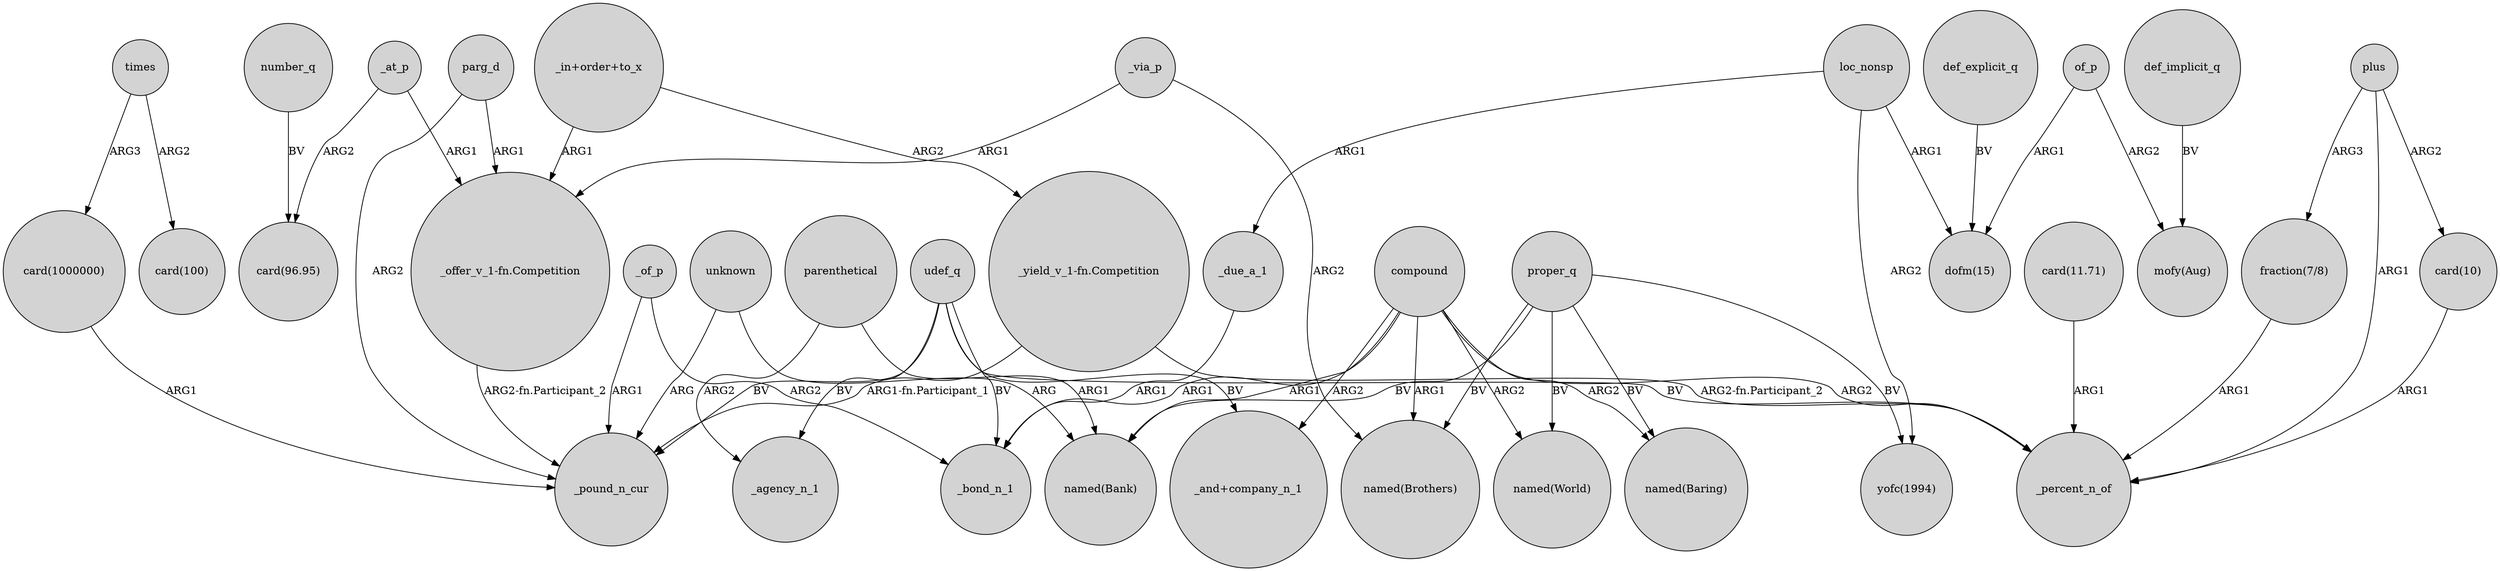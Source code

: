 digraph {
	node [shape=circle style=filled]
	_at_p -> "card(96.95)" [label=ARG2]
	udef_q -> _pound_n_cur [label=BV]
	"_in+order+to_x" -> "_offer_v_1-fn.Competition" [label=ARG1]
	number_q -> "card(96.95)" [label=BV]
	udef_q -> _bond_n_1 [label=BV]
	udef_q -> _agency_n_1 [label=BV]
	compound -> "_and+company_n_1" [label=ARG2]
	unknown -> _pound_n_cur [label=ARG]
	_via_p -> "_offer_v_1-fn.Competition" [label=ARG1]
	compound -> _bond_n_1 [label=ARG1]
	parenthetical -> "named(Bank)" [label=ARG1]
	times -> "card(1000000)" [label=ARG3]
	loc_nonsp -> "yofc(1994)" [label=ARG2]
	_via_p -> "named(Brothers)" [label=ARG2]
	"card(11.71)" -> _percent_n_of [label=ARG1]
	_of_p -> _bond_n_1 [label=ARG2]
	compound -> "named(Bank)" [label=ARG1]
	times -> "card(100)" [label=ARG2]
	"fraction(7/8)" -> _percent_n_of [label=ARG1]
	proper_q -> "named(Baring)" [label=BV]
	plus -> _percent_n_of [label=ARG1]
	of_p -> "mofy(Aug)" [label=ARG2]
	unknown -> "named(Bank)" [label=ARG]
	parg_d -> "_offer_v_1-fn.Competition" [label=ARG1]
	_due_a_1 -> _bond_n_1 [label=ARG1]
	"_in+order+to_x" -> "_yield_v_1-fn.Competition" [label=ARG2]
	"_yield_v_1-fn.Competition" -> _pound_n_cur [label="ARG1-fn.Participant_1"]
	udef_q -> _percent_n_of [label=BV]
	"card(1000000)" -> _pound_n_cur [label=ARG1]
	compound -> "named(Brothers)" [label=ARG1]
	_of_p -> _pound_n_cur [label=ARG1]
	plus -> "fraction(7/8)" [label=ARG3]
	compound -> _percent_n_of [label=ARG2]
	"_yield_v_1-fn.Competition" -> _percent_n_of [label="ARG2-fn.Participant_2"]
	def_implicit_q -> "mofy(Aug)" [label=BV]
	"card(10)" -> _percent_n_of [label=ARG1]
	parenthetical -> _agency_n_1 [label=ARG2]
	proper_q -> "named(Brothers)" [label=BV]
	parg_d -> _pound_n_cur [label=ARG2]
	"_offer_v_1-fn.Competition" -> _pound_n_cur [label="ARG2-fn.Participant_2"]
	loc_nonsp -> "dofm(15)" [label=ARG1]
	compound -> "named(Baring)" [label=ARG2]
	loc_nonsp -> _due_a_1 [label=ARG1]
	proper_q -> "named(World)" [label=BV]
	of_p -> "dofm(15)" [label=ARG1]
	def_explicit_q -> "dofm(15)" [label=BV]
	udef_q -> "_and+company_n_1" [label=BV]
	_at_p -> "_offer_v_1-fn.Competition" [label=ARG1]
	compound -> "named(World)" [label=ARG2]
	proper_q -> "yofc(1994)" [label=BV]
	plus -> "card(10)" [label=ARG2]
	proper_q -> "named(Bank)" [label=BV]
}
